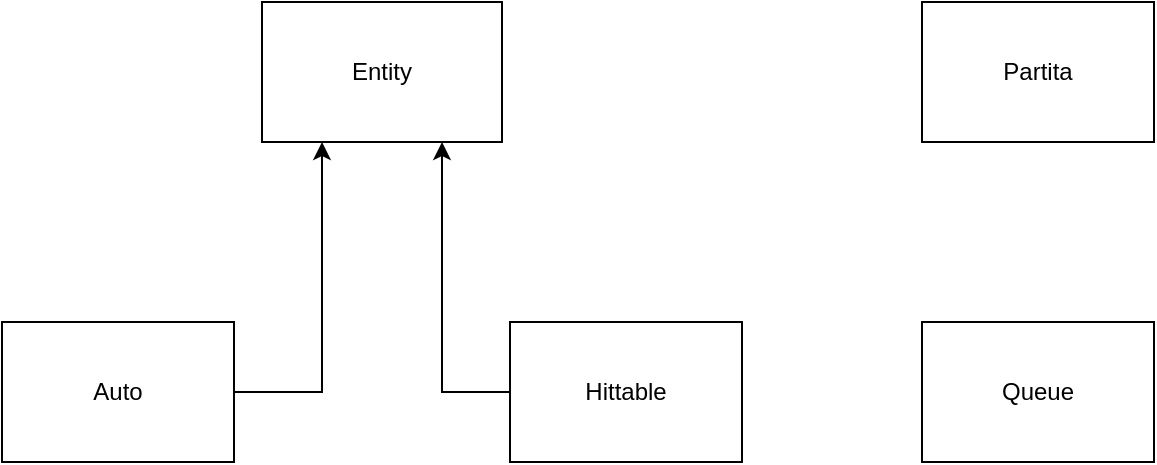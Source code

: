 <mxfile version="13.1.3">
    <diagram id="6hGFLwfOUW9BJ-s0fimq" name="Page-1">
        <mxGraphModel dx="1120" dy="531" grid="1" gridSize="10" guides="1" tooltips="1" connect="1" arrows="1" fold="1" page="1" pageScale="1" pageWidth="827" pageHeight="1169" math="0" shadow="0">
            <root>
                <mxCell id="0"/>
                <mxCell id="1" parent="0"/>
                <mxCell id="2" value="Entity" style="rounded=0;whiteSpace=wrap;html=1;" vertex="1" parent="1">
                    <mxGeometry x="210" y="100" width="120" height="70" as="geometry"/>
                </mxCell>
                <mxCell id="12" style="edgeStyle=orthogonalEdgeStyle;rounded=0;orthogonalLoop=1;jettySize=auto;html=1;entryX=0.25;entryY=1;entryDx=0;entryDy=0;" edge="1" parent="1" source="3" target="2">
                    <mxGeometry relative="1" as="geometry"/>
                </mxCell>
                <mxCell id="3" value="Auto" style="rounded=0;whiteSpace=wrap;html=1;" vertex="1" parent="1">
                    <mxGeometry x="80" y="260" width="116" height="70" as="geometry"/>
                </mxCell>
                <mxCell id="11" style="edgeStyle=orthogonalEdgeStyle;rounded=0;orthogonalLoop=1;jettySize=auto;html=1;entryX=0.75;entryY=1;entryDx=0;entryDy=0;" edge="1" parent="1" source="5" target="2">
                    <mxGeometry relative="1" as="geometry"/>
                </mxCell>
                <mxCell id="5" value="Hittable" style="rounded=0;whiteSpace=wrap;html=1;" vertex="1" parent="1">
                    <mxGeometry x="334" y="260" width="116" height="70" as="geometry"/>
                </mxCell>
                <mxCell id="7" value="Partita" style="rounded=0;whiteSpace=wrap;html=1;" vertex="1" parent="1">
                    <mxGeometry x="540" y="100" width="116" height="70" as="geometry"/>
                </mxCell>
                <mxCell id="13" value="Queue" style="rounded=0;whiteSpace=wrap;html=1;" vertex="1" parent="1">
                    <mxGeometry x="540" y="260" width="116" height="70" as="geometry"/>
                </mxCell>
            </root>
        </mxGraphModel>
    </diagram>
</mxfile>